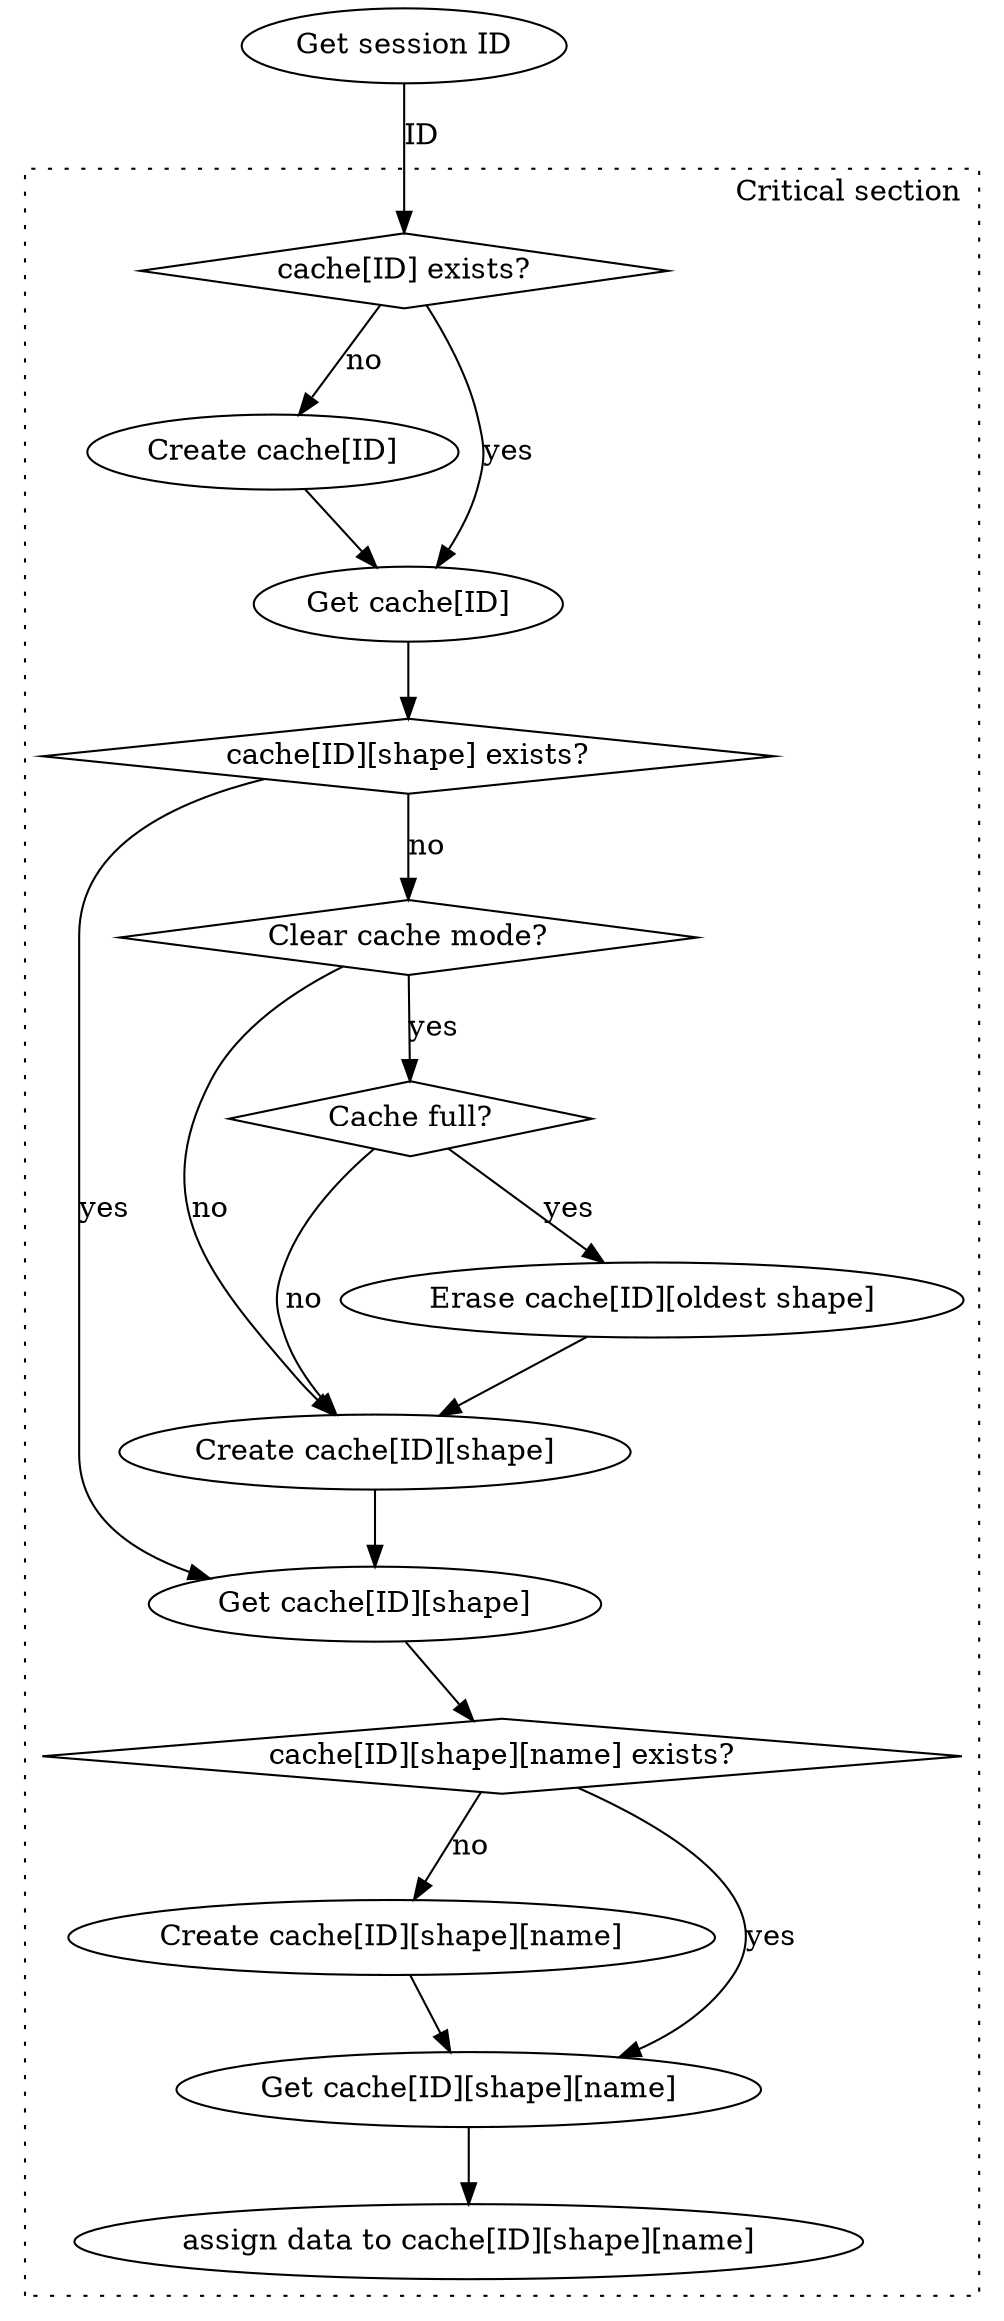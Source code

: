 digraph G {


// Session ID
A0[label="Get session ID"]

subgraph cluster_A {
label="Critical section"
style=dotted
labeljust="r"

A[label="Create cache[ID][shape]"]
A1[shape=diamond,label="cache[ID] exists?"]
A2[label="Create cache[ID]"]
A3[label="Get cache[ID]"]
A4[shape=diamond,label="cache[ID][shape] exists?"]
A5[label="Get cache[ID][shape]"]

B[shape=diamond,label="Clear cache mode?"]
B1[shape=diamond,label="cache[ID][shape][name] exists?"]
B2[label="Create cache[ID][shape][name]"]
B3[label="Get cache[ID][shape][name]"]
B4[label="assign data to cache[ID][shape][name]"]
D[shape=diamond,label="Cache full?"]
F[label="Erase cache[ID][oldest shape]"]
}

A0 -> A1 [label="ID"]
A1 -> A2 [label="no"]
A1 -> A3 [label="yes"]
A2 -> A3
A3 -> A4
A4 -> B  [label="no"]
A -> A5
A4 -> A5 [label="yes"]

// Shape
// Get blob
B -> A [label="no"]
B -> D [label="yes"]

D -> A [label="no"]
D -> F [label="yes"]
F -> A


A5 -> B1
B1 -> B2 [label="no"]
B2 -> B3 
B1 -> B3 [label="yes"]
B3 -> B4 

}
